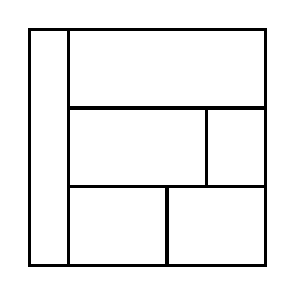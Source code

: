 \begin{tikzpicture}[very thick, scale=.5]
    \draw (0,0) rectangle (1,6);
    \draw (1,4) rectangle (6,6);
    \draw (1,2) rectangle (9/2,4);
    \draw (9/2,2) rectangle (6,4);
    \draw (1,0) rectangle (7/2,2);
    \draw (7/2,0) rectangle (6,2);
\end{tikzpicture}
